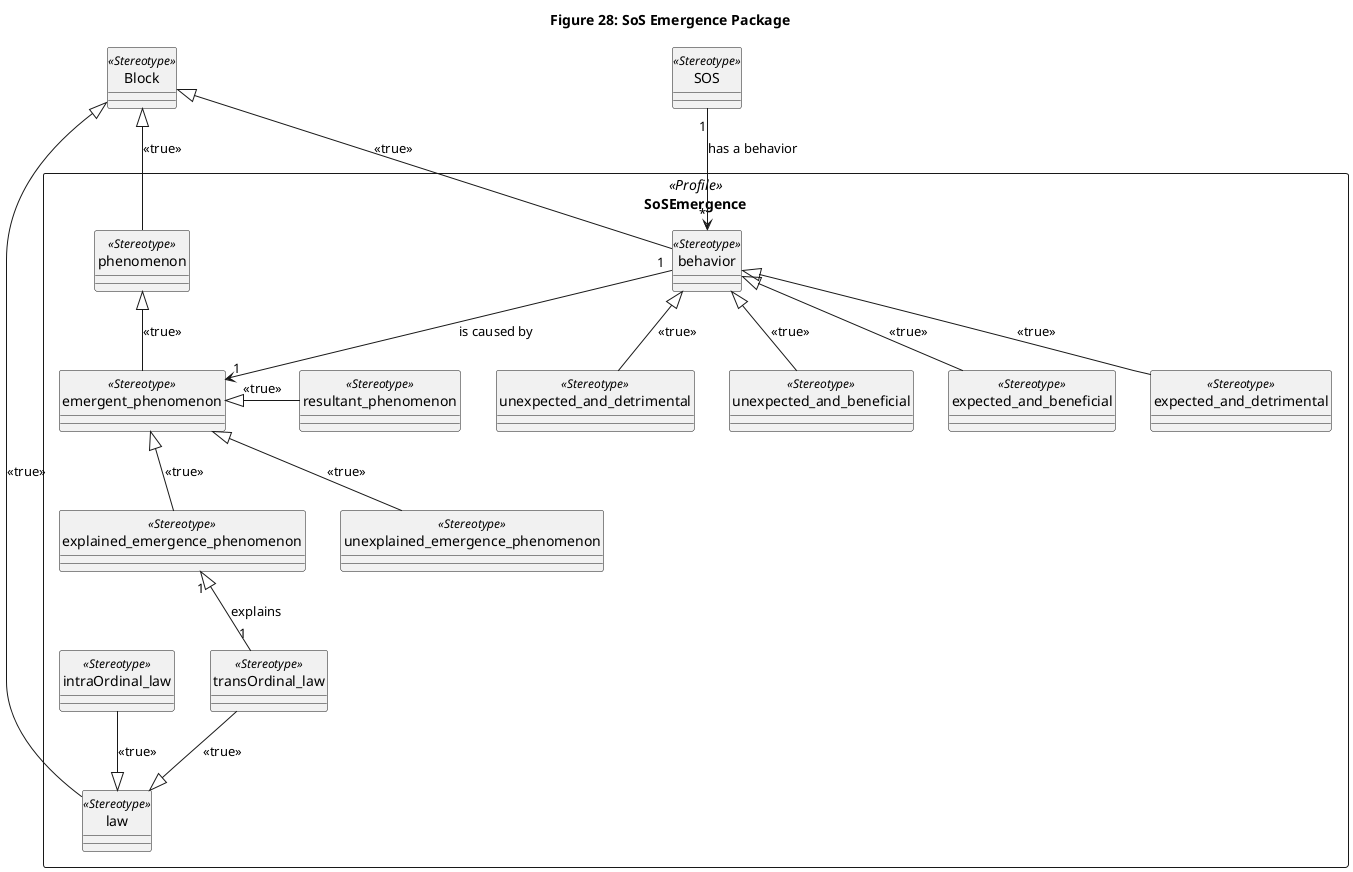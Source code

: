@startuml
	title Figure 28: SoS Emergence Package
	
	skinparam classAttributeIconSize 0
	skinparam componentStyle rectangle
	hide circle
	
	' ========== Profiles ==========
	component SoSEmergence <<Profile>> {
	  class behavior <<Stereotype>>
	  class emergent_phenomenon <<Stereotype>>
	  class unexplained_emergence_phenomenon <<Stereotype>>
	  class explained_emergence_phenomenon <<Stereotype>>
	  class resultant_phenomenon <<Stereotype>>
	  class law <<Stereotype>>
	  class transOrdinal_law <<Stereotype>>
	  class intraOrdinal_law <<Stereotype>>
	  class unexpected_and_detrimental <<Stereotype>>
	  class unexpected_and_beneficial <<Stereotype>>
	  class expected_and_beneficial <<Stereotype>>
	  class expected_and_detrimental <<Stereotype>>
	  class phenomenon <<Stereotype>>
	}
	
	' ========== External Stereotypes ==========
	class SOS <<Stereotype>>
	class Block <<Stereotype>>
	
	' ========== Generalizations ==========
	law -up-|> Block: <<true>>
	transOrdinal_law --|> law: <<true>>
	intraOrdinal_law --|> law: <<true>>
	transOrdinal_law "1" -up-|> "1" explained_emergence_phenomenon: explains
	explained_emergence_phenomenon -up-|> emergent_phenomenon: <<true>>
	unexplained_emergence_phenomenon -up-|> emergent_phenomenon: <<true>>
	behavior "1" --> "1" emergent_phenomenon: is caused by
	resultant_phenomenon -left-|> emergent_phenomenon: <<true>>
	emergent_phenomenon -up-|> phenomenon: <<true>>
	phenomenon -up-|> Block: <<true>>
	
	behavior -up-|> Block: <<true>>
	SOS "1" --> "*" behavior: has a behavior
	unexpected_and_detrimental -up-|> behavior: <<true>>
	unexpected_and_beneficial -up-|> behavior: <<true>>
	expected_and_detrimental -up-|> behavior: <<true>>
	expected_and_beneficial -up-|> behavior: <<true>>
	
	
/'	
	Block -|> law : <<true>>
	phenomenon -|> resultant_phenomenon : <<true>>
	phenomenon -|> emergent_phenomenon : <<true>>
	emergent_phenomenon -|> unexplained_emergence_phenomenon : <<true>>
	emergent_phenomenon -|> explained_emergence_phenomenon : <<true>>
	law -|> transOrdinal_law : <<true>>
	law -|> intraOrdinal_law : <<true>>
	behavior -|> unexpected_and_detrimental : <<true>>
	behavior -|> unexpected_and_beneficial : <<true>>
	behavior -|> expected_and_beneficial : <<true>>
	behavior -|> expected_and_detrimental : <<true>>
	
	' ========== Relationships ==========
	SOS --> behavior : has a behavior\n*
	resultant_phenomenon --> behavior : is caused by\n1
	behavior --> resultant_phenomenon : <<true>>
	explained_emergence_phenomenon --> transOrdinal_law : explains\n1
	transOrdinal_law --> explained_emergence_phenomenon : 1
'/

@enduml
